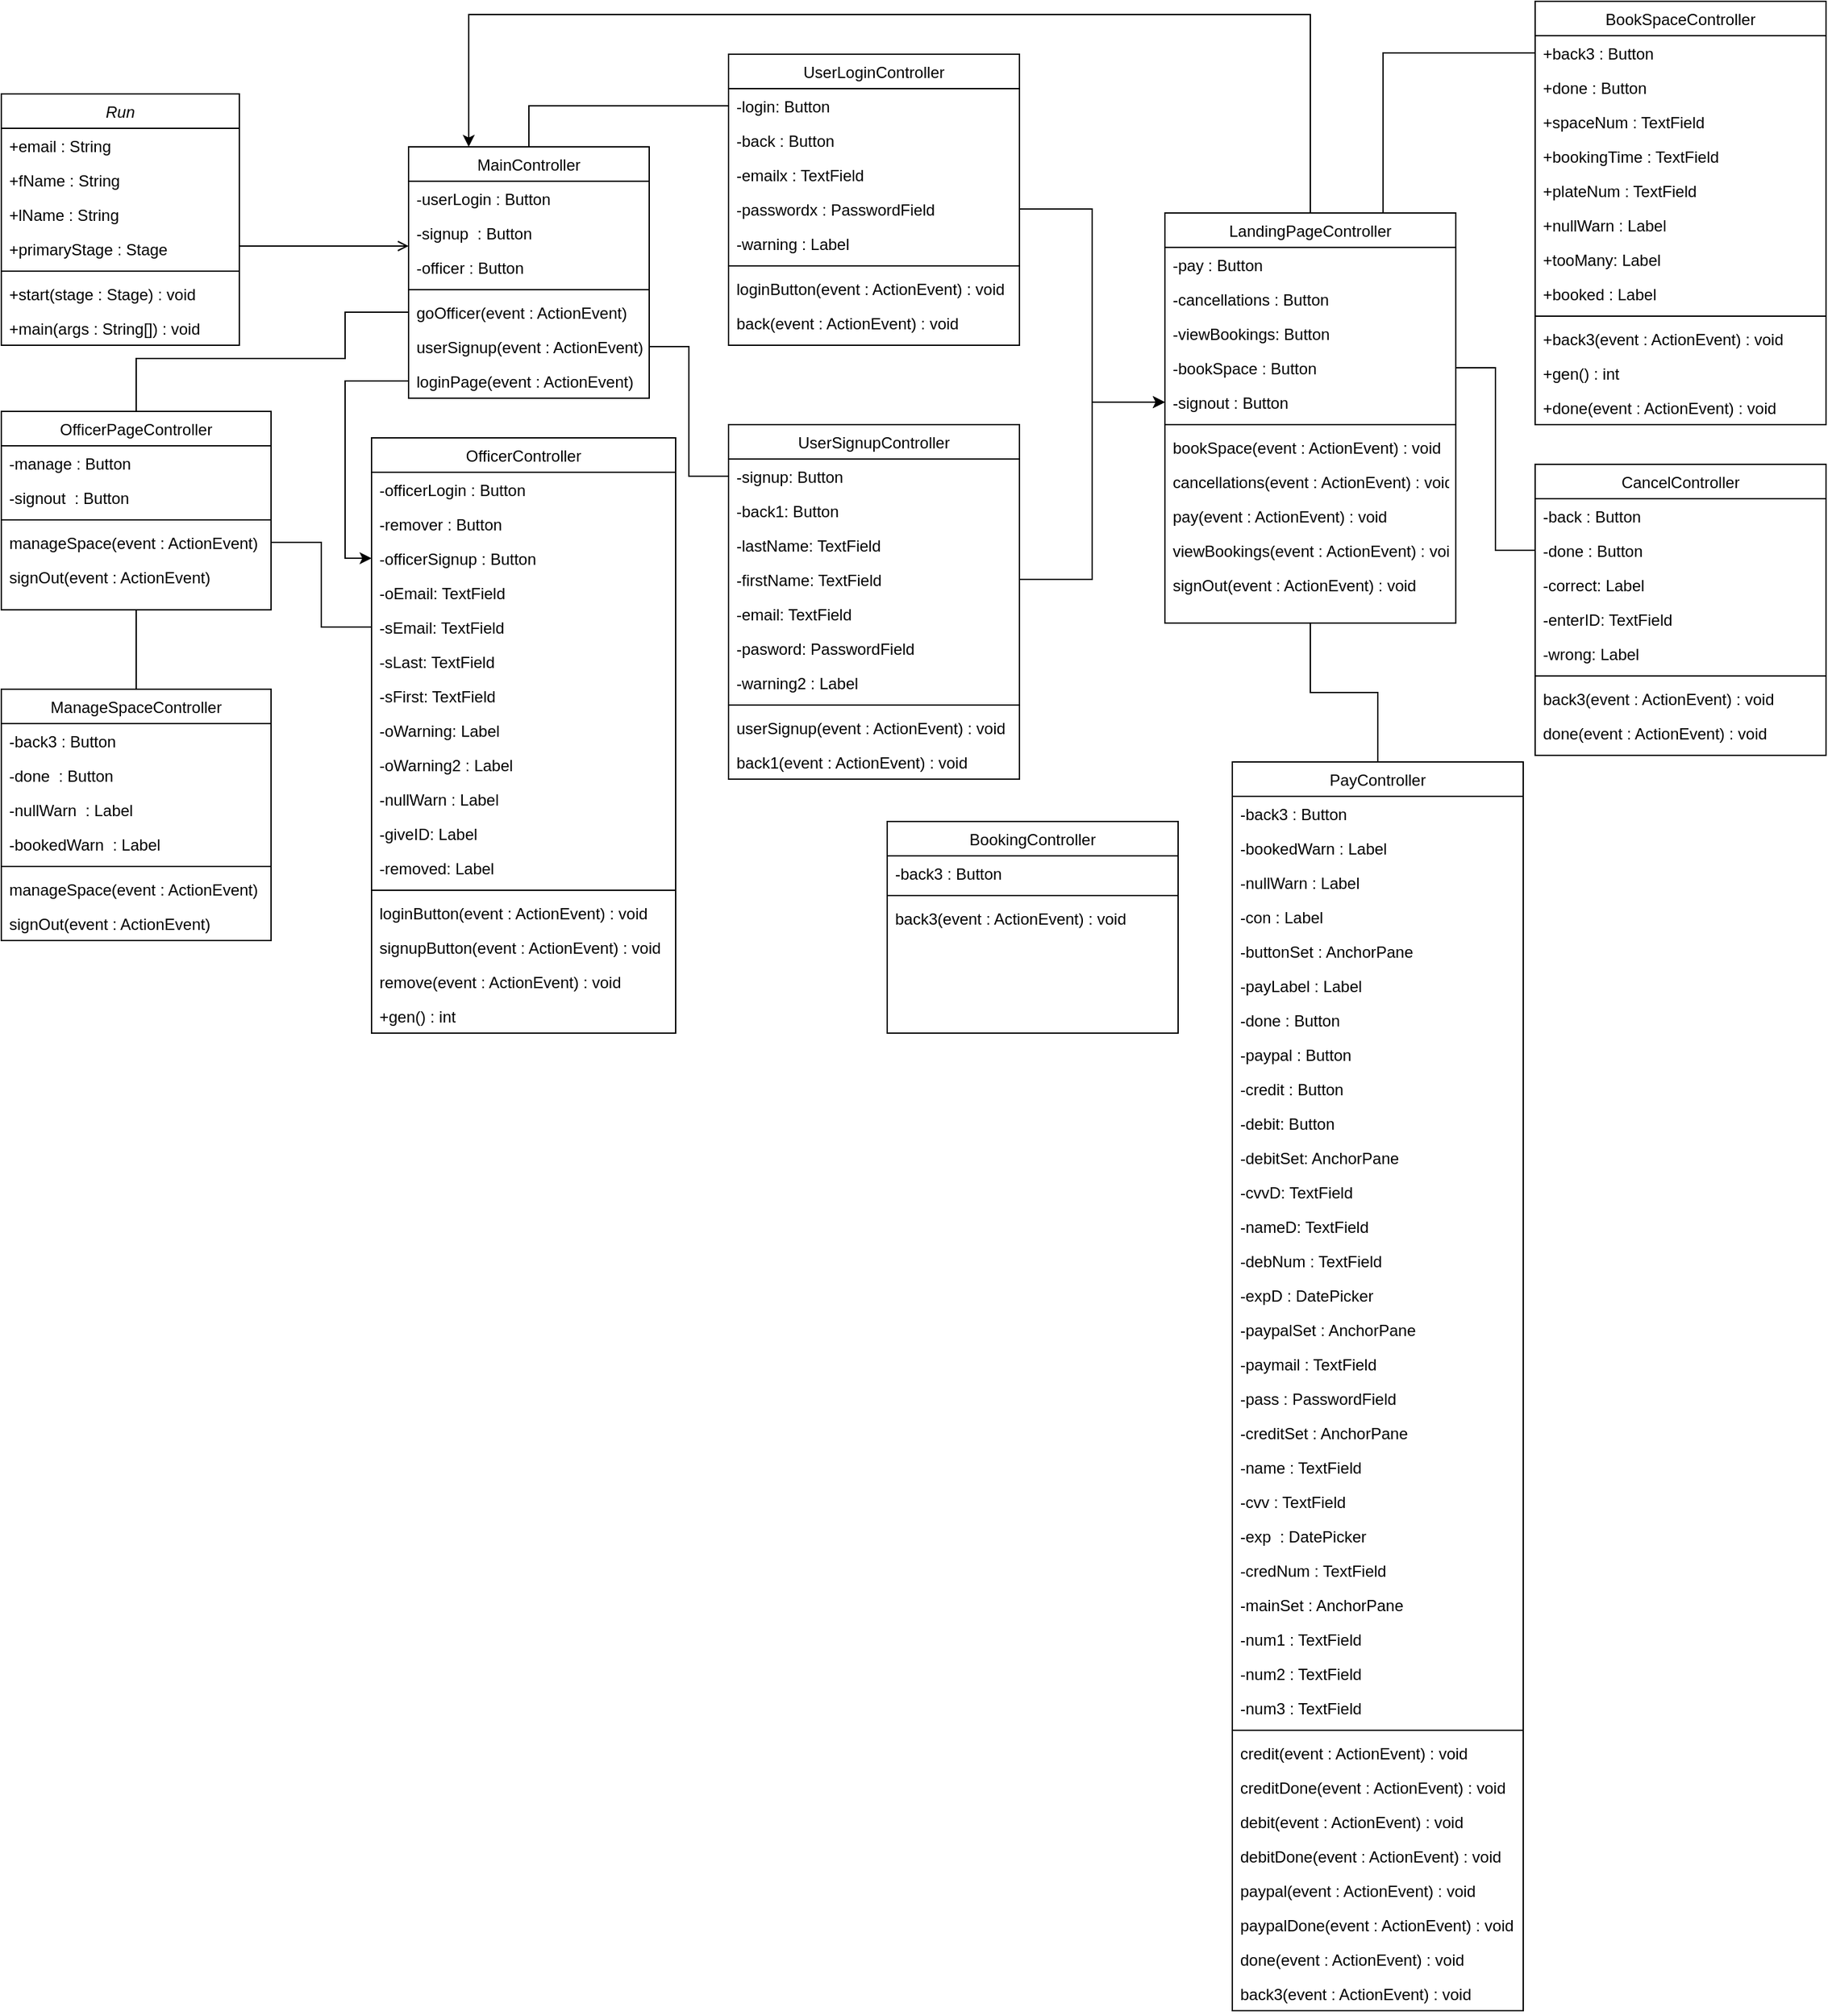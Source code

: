 <mxfile version="14.6.6" type="github">
  <diagram id="C5RBs43oDa-KdzZeNtuy" name="Page-1">
    <mxGraphModel dx="613" dy="668" grid="1" gridSize="10" guides="1" tooltips="1" connect="1" arrows="1" fold="1" page="1" pageScale="1" pageWidth="827" pageHeight="1169" math="0" shadow="0">
      <root>
        <mxCell id="WIyWlLk6GJQsqaUBKTNV-0" />
        <mxCell id="WIyWlLk6GJQsqaUBKTNV-1" parent="WIyWlLk6GJQsqaUBKTNV-0" />
        <mxCell id="zkfFHV4jXpPFQw0GAbJ--0" value="Run" style="swimlane;fontStyle=2;align=center;verticalAlign=top;childLayout=stackLayout;horizontal=1;startSize=26;horizontalStack=0;resizeParent=1;resizeLast=0;collapsible=1;marginBottom=0;rounded=0;shadow=0;strokeWidth=1;" parent="WIyWlLk6GJQsqaUBKTNV-1" vertex="1">
          <mxGeometry x="200" y="80" width="180" height="190" as="geometry">
            <mxRectangle x="230" y="140" width="160" height="26" as="alternateBounds" />
          </mxGeometry>
        </mxCell>
        <mxCell id="zkfFHV4jXpPFQw0GAbJ--1" value="+email : String" style="text;align=left;verticalAlign=top;spacingLeft=4;spacingRight=4;overflow=hidden;rotatable=0;points=[[0,0.5],[1,0.5]];portConstraint=eastwest;" parent="zkfFHV4jXpPFQw0GAbJ--0" vertex="1">
          <mxGeometry y="26" width="180" height="26" as="geometry" />
        </mxCell>
        <mxCell id="zkfFHV4jXpPFQw0GAbJ--2" value="+fName : String" style="text;align=left;verticalAlign=top;spacingLeft=4;spacingRight=4;overflow=hidden;rotatable=0;points=[[0,0.5],[1,0.5]];portConstraint=eastwest;rounded=0;shadow=0;html=0;" parent="zkfFHV4jXpPFQw0GAbJ--0" vertex="1">
          <mxGeometry y="52" width="180" height="26" as="geometry" />
        </mxCell>
        <mxCell id="zkfFHV4jXpPFQw0GAbJ--3" value="+lName : String" style="text;align=left;verticalAlign=top;spacingLeft=4;spacingRight=4;overflow=hidden;rotatable=0;points=[[0,0.5],[1,0.5]];portConstraint=eastwest;rounded=0;shadow=0;html=0;" parent="zkfFHV4jXpPFQw0GAbJ--0" vertex="1">
          <mxGeometry y="78" width="180" height="26" as="geometry" />
        </mxCell>
        <mxCell id="QMqZryy2VPvUSHQ2PEEw-0" value="+primaryStage : Stage" style="text;align=left;verticalAlign=top;spacingLeft=4;spacingRight=4;overflow=hidden;rotatable=0;points=[[0,0.5],[1,0.5]];portConstraint=eastwest;rounded=0;shadow=0;html=0;" parent="zkfFHV4jXpPFQw0GAbJ--0" vertex="1">
          <mxGeometry y="104" width="180" height="26" as="geometry" />
        </mxCell>
        <mxCell id="zkfFHV4jXpPFQw0GAbJ--4" value="" style="line;html=1;strokeWidth=1;align=left;verticalAlign=middle;spacingTop=-1;spacingLeft=3;spacingRight=3;rotatable=0;labelPosition=right;points=[];portConstraint=eastwest;" parent="zkfFHV4jXpPFQw0GAbJ--0" vertex="1">
          <mxGeometry y="130" width="180" height="8" as="geometry" />
        </mxCell>
        <mxCell id="zkfFHV4jXpPFQw0GAbJ--5" value="+start(stage : Stage) : void" style="text;align=left;verticalAlign=top;spacingLeft=4;spacingRight=4;overflow=hidden;rotatable=0;points=[[0,0.5],[1,0.5]];portConstraint=eastwest;" parent="zkfFHV4jXpPFQw0GAbJ--0" vertex="1">
          <mxGeometry y="138" width="180" height="26" as="geometry" />
        </mxCell>
        <mxCell id="QMqZryy2VPvUSHQ2PEEw-1" value="+main(args : String[]) : void" style="text;align=left;verticalAlign=top;spacingLeft=4;spacingRight=4;overflow=hidden;rotatable=0;points=[[0,0.5],[1,0.5]];portConstraint=eastwest;" parent="zkfFHV4jXpPFQw0GAbJ--0" vertex="1">
          <mxGeometry y="164" width="180" height="26" as="geometry" />
        </mxCell>
        <mxCell id="QMqZryy2VPvUSHQ2PEEw-46" style="edgeStyle=orthogonalEdgeStyle;rounded=0;orthogonalLoop=1;jettySize=auto;html=1;exitX=0.5;exitY=0;exitDx=0;exitDy=0;entryX=0;entryY=0.5;entryDx=0;entryDy=0;endArrow=none;endFill=0;" parent="WIyWlLk6GJQsqaUBKTNV-1" source="zkfFHV4jXpPFQw0GAbJ--17" target="QMqZryy2VPvUSHQ2PEEw-14" edge="1">
          <mxGeometry relative="1" as="geometry" />
        </mxCell>
        <mxCell id="zkfFHV4jXpPFQw0GAbJ--17" value="MainController" style="swimlane;fontStyle=0;align=center;verticalAlign=top;childLayout=stackLayout;horizontal=1;startSize=26;horizontalStack=0;resizeParent=1;resizeLast=0;collapsible=1;marginBottom=0;rounded=0;shadow=0;strokeWidth=1;" parent="WIyWlLk6GJQsqaUBKTNV-1" vertex="1">
          <mxGeometry x="508" y="120" width="182" height="190" as="geometry">
            <mxRectangle x="550" y="140" width="160" height="26" as="alternateBounds" />
          </mxGeometry>
        </mxCell>
        <mxCell id="zkfFHV4jXpPFQw0GAbJ--18" value="-userLogin : Button" style="text;align=left;verticalAlign=top;spacingLeft=4;spacingRight=4;overflow=hidden;rotatable=0;points=[[0,0.5],[1,0.5]];portConstraint=eastwest;" parent="zkfFHV4jXpPFQw0GAbJ--17" vertex="1">
          <mxGeometry y="26" width="182" height="26" as="geometry" />
        </mxCell>
        <mxCell id="zkfFHV4jXpPFQw0GAbJ--19" value="-signup  : Button" style="text;align=left;verticalAlign=top;spacingLeft=4;spacingRight=4;overflow=hidden;rotatable=0;points=[[0,0.5],[1,0.5]];portConstraint=eastwest;rounded=0;shadow=0;html=0;" parent="zkfFHV4jXpPFQw0GAbJ--17" vertex="1">
          <mxGeometry y="52" width="182" height="26" as="geometry" />
        </mxCell>
        <mxCell id="zkfFHV4jXpPFQw0GAbJ--20" value="-officer : Button" style="text;align=left;verticalAlign=top;spacingLeft=4;spacingRight=4;overflow=hidden;rotatable=0;points=[[0,0.5],[1,0.5]];portConstraint=eastwest;rounded=0;shadow=0;html=0;" parent="zkfFHV4jXpPFQw0GAbJ--17" vertex="1">
          <mxGeometry y="78" width="182" height="26" as="geometry" />
        </mxCell>
        <mxCell id="zkfFHV4jXpPFQw0GAbJ--23" value="" style="line;html=1;strokeWidth=1;align=left;verticalAlign=middle;spacingTop=-1;spacingLeft=3;spacingRight=3;rotatable=0;labelPosition=right;points=[];portConstraint=eastwest;" parent="zkfFHV4jXpPFQw0GAbJ--17" vertex="1">
          <mxGeometry y="104" width="182" height="8" as="geometry" />
        </mxCell>
        <mxCell id="zkfFHV4jXpPFQw0GAbJ--24" value="goOfficer(event : ActionEvent)" style="text;align=left;verticalAlign=top;spacingLeft=4;spacingRight=4;overflow=hidden;rotatable=0;points=[[0,0.5],[1,0.5]];portConstraint=eastwest;" parent="zkfFHV4jXpPFQw0GAbJ--17" vertex="1">
          <mxGeometry y="112" width="182" height="26" as="geometry" />
        </mxCell>
        <mxCell id="QMqZryy2VPvUSHQ2PEEw-4" value="userSignup(event : ActionEvent)" style="text;align=left;verticalAlign=top;spacingLeft=4;spacingRight=4;overflow=hidden;rotatable=0;points=[[0,0.5],[1,0.5]];portConstraint=eastwest;" parent="zkfFHV4jXpPFQw0GAbJ--17" vertex="1">
          <mxGeometry y="138" width="182" height="26" as="geometry" />
        </mxCell>
        <mxCell id="QMqZryy2VPvUSHQ2PEEw-3" value="loginPage(event : ActionEvent)" style="text;align=left;verticalAlign=top;spacingLeft=4;spacingRight=4;overflow=hidden;rotatable=0;points=[[0,0.5],[1,0.5]];portConstraint=eastwest;" parent="zkfFHV4jXpPFQw0GAbJ--17" vertex="1">
          <mxGeometry y="164" width="182" height="26" as="geometry" />
        </mxCell>
        <mxCell id="zkfFHV4jXpPFQw0GAbJ--26" value="" style="endArrow=open;shadow=0;strokeWidth=1;rounded=0;endFill=1;edgeStyle=elbowEdgeStyle;elbow=vertical;" parent="WIyWlLk6GJQsqaUBKTNV-1" source="zkfFHV4jXpPFQw0GAbJ--0" target="zkfFHV4jXpPFQw0GAbJ--17" edge="1">
          <mxGeometry x="0.5" y="41" relative="1" as="geometry">
            <mxPoint x="380" y="192" as="sourcePoint" />
            <mxPoint x="540" y="192" as="targetPoint" />
            <mxPoint x="-40" y="32" as="offset" />
          </mxGeometry>
        </mxCell>
        <mxCell id="QMqZryy2VPvUSHQ2PEEw-5" value="OfficerController" style="swimlane;fontStyle=0;align=center;verticalAlign=top;childLayout=stackLayout;horizontal=1;startSize=26;horizontalStack=0;resizeParent=1;resizeLast=0;collapsible=1;marginBottom=0;rounded=0;shadow=0;strokeWidth=1;" parent="WIyWlLk6GJQsqaUBKTNV-1" vertex="1">
          <mxGeometry x="480" y="340" width="230" height="450" as="geometry">
            <mxRectangle x="550" y="140" width="160" height="26" as="alternateBounds" />
          </mxGeometry>
        </mxCell>
        <mxCell id="QMqZryy2VPvUSHQ2PEEw-6" value="-officerLogin : Button" style="text;align=left;verticalAlign=top;spacingLeft=4;spacingRight=4;overflow=hidden;rotatable=0;points=[[0,0.5],[1,0.5]];portConstraint=eastwest;" parent="QMqZryy2VPvUSHQ2PEEw-5" vertex="1">
          <mxGeometry y="26" width="230" height="26" as="geometry" />
        </mxCell>
        <mxCell id="QMqZryy2VPvUSHQ2PEEw-7" value="-remover : Button" style="text;align=left;verticalAlign=top;spacingLeft=4;spacingRight=4;overflow=hidden;rotatable=0;points=[[0,0.5],[1,0.5]];portConstraint=eastwest;rounded=0;shadow=0;html=0;" parent="QMqZryy2VPvUSHQ2PEEw-5" vertex="1">
          <mxGeometry y="52" width="230" height="26" as="geometry" />
        </mxCell>
        <mxCell id="QMqZryy2VPvUSHQ2PEEw-8" value="-officerSignup : Button" style="text;align=left;verticalAlign=top;spacingLeft=4;spacingRight=4;overflow=hidden;rotatable=0;points=[[0,0.5],[1,0.5]];portConstraint=eastwest;rounded=0;shadow=0;html=0;" parent="QMqZryy2VPvUSHQ2PEEw-5" vertex="1">
          <mxGeometry y="78" width="230" height="26" as="geometry" />
        </mxCell>
        <mxCell id="QMqZryy2VPvUSHQ2PEEw-32" value="-oEmail: TextField" style="text;align=left;verticalAlign=top;spacingLeft=4;spacingRight=4;overflow=hidden;rotatable=0;points=[[0,0.5],[1,0.5]];portConstraint=eastwest;rounded=0;shadow=0;html=0;" parent="QMqZryy2VPvUSHQ2PEEw-5" vertex="1">
          <mxGeometry y="104" width="230" height="26" as="geometry" />
        </mxCell>
        <mxCell id="QMqZryy2VPvUSHQ2PEEw-33" value="-sEmail: TextField" style="text;align=left;verticalAlign=top;spacingLeft=4;spacingRight=4;overflow=hidden;rotatable=0;points=[[0,0.5],[1,0.5]];portConstraint=eastwest;rounded=0;shadow=0;html=0;" parent="QMqZryy2VPvUSHQ2PEEw-5" vertex="1">
          <mxGeometry y="130" width="230" height="26" as="geometry" />
        </mxCell>
        <mxCell id="QMqZryy2VPvUSHQ2PEEw-34" value="-sLast: TextField" style="text;align=left;verticalAlign=top;spacingLeft=4;spacingRight=4;overflow=hidden;rotatable=0;points=[[0,0.5],[1,0.5]];portConstraint=eastwest;rounded=0;shadow=0;html=0;" parent="QMqZryy2VPvUSHQ2PEEw-5" vertex="1">
          <mxGeometry y="156" width="230" height="26" as="geometry" />
        </mxCell>
        <mxCell id="QMqZryy2VPvUSHQ2PEEw-35" value="-sFirst: TextField" style="text;align=left;verticalAlign=top;spacingLeft=4;spacingRight=4;overflow=hidden;rotatable=0;points=[[0,0.5],[1,0.5]];portConstraint=eastwest;rounded=0;shadow=0;html=0;" parent="QMqZryy2VPvUSHQ2PEEw-5" vertex="1">
          <mxGeometry y="182" width="230" height="26" as="geometry" />
        </mxCell>
        <mxCell id="QMqZryy2VPvUSHQ2PEEw-36" value="-oWarning: Label" style="text;align=left;verticalAlign=top;spacingLeft=4;spacingRight=4;overflow=hidden;rotatable=0;points=[[0,0.5],[1,0.5]];portConstraint=eastwest;rounded=0;shadow=0;html=0;" parent="QMqZryy2VPvUSHQ2PEEw-5" vertex="1">
          <mxGeometry y="208" width="230" height="26" as="geometry" />
        </mxCell>
        <mxCell id="QMqZryy2VPvUSHQ2PEEw-37" value="-oWarning2 : Label" style="text;align=left;verticalAlign=top;spacingLeft=4;spacingRight=4;overflow=hidden;rotatable=0;points=[[0,0.5],[1,0.5]];portConstraint=eastwest;rounded=0;shadow=0;html=0;" parent="QMqZryy2VPvUSHQ2PEEw-5" vertex="1">
          <mxGeometry y="234" width="230" height="26" as="geometry" />
        </mxCell>
        <mxCell id="QMqZryy2VPvUSHQ2PEEw-38" value="-nullWarn : Label" style="text;align=left;verticalAlign=top;spacingLeft=4;spacingRight=4;overflow=hidden;rotatable=0;points=[[0,0.5],[1,0.5]];portConstraint=eastwest;rounded=0;shadow=0;html=0;" parent="QMqZryy2VPvUSHQ2PEEw-5" vertex="1">
          <mxGeometry y="260" width="230" height="26" as="geometry" />
        </mxCell>
        <mxCell id="QMqZryy2VPvUSHQ2PEEw-39" value="-giveID: Label" style="text;align=left;verticalAlign=top;spacingLeft=4;spacingRight=4;overflow=hidden;rotatable=0;points=[[0,0.5],[1,0.5]];portConstraint=eastwest;rounded=0;shadow=0;html=0;" parent="QMqZryy2VPvUSHQ2PEEw-5" vertex="1">
          <mxGeometry y="286" width="230" height="26" as="geometry" />
        </mxCell>
        <mxCell id="QMqZryy2VPvUSHQ2PEEw-40" value="-removed: Label" style="text;align=left;verticalAlign=top;spacingLeft=4;spacingRight=4;overflow=hidden;rotatable=0;points=[[0,0.5],[1,0.5]];portConstraint=eastwest;rounded=0;shadow=0;html=0;" parent="QMqZryy2VPvUSHQ2PEEw-5" vertex="1">
          <mxGeometry y="312" width="230" height="26" as="geometry" />
        </mxCell>
        <mxCell id="QMqZryy2VPvUSHQ2PEEw-9" value="" style="line;html=1;strokeWidth=1;align=left;verticalAlign=middle;spacingTop=-1;spacingLeft=3;spacingRight=3;rotatable=0;labelPosition=right;points=[];portConstraint=eastwest;" parent="QMqZryy2VPvUSHQ2PEEw-5" vertex="1">
          <mxGeometry y="338" width="230" height="8" as="geometry" />
        </mxCell>
        <mxCell id="QMqZryy2VPvUSHQ2PEEw-10" value="loginButton(event : ActionEvent) : void" style="text;align=left;verticalAlign=top;spacingLeft=4;spacingRight=4;overflow=hidden;rotatable=0;points=[[0,0.5],[1,0.5]];portConstraint=eastwest;" parent="QMqZryy2VPvUSHQ2PEEw-5" vertex="1">
          <mxGeometry y="346" width="230" height="26" as="geometry" />
        </mxCell>
        <mxCell id="QMqZryy2VPvUSHQ2PEEw-11" value="signupButton(event : ActionEvent) : void" style="text;align=left;verticalAlign=top;spacingLeft=4;spacingRight=4;overflow=hidden;rotatable=0;points=[[0,0.5],[1,0.5]];portConstraint=eastwest;" parent="QMqZryy2VPvUSHQ2PEEw-5" vertex="1">
          <mxGeometry y="372" width="230" height="26" as="geometry" />
        </mxCell>
        <mxCell id="QMqZryy2VPvUSHQ2PEEw-12" value="remove(event : ActionEvent) : void" style="text;align=left;verticalAlign=top;spacingLeft=4;spacingRight=4;overflow=hidden;rotatable=0;points=[[0,0.5],[1,0.5]];portConstraint=eastwest;" parent="QMqZryy2VPvUSHQ2PEEw-5" vertex="1">
          <mxGeometry y="398" width="230" height="26" as="geometry" />
        </mxCell>
        <mxCell id="QMqZryy2VPvUSHQ2PEEw-42" value="+gen() : int" style="text;align=left;verticalAlign=top;spacingLeft=4;spacingRight=4;overflow=hidden;rotatable=0;points=[[0,0.5],[1,0.5]];portConstraint=eastwest;" parent="QMqZryy2VPvUSHQ2PEEw-5" vertex="1">
          <mxGeometry y="424" width="230" height="26" as="geometry" />
        </mxCell>
        <mxCell id="QMqZryy2VPvUSHQ2PEEw-13" value="UserLoginController" style="swimlane;fontStyle=0;align=center;verticalAlign=top;childLayout=stackLayout;horizontal=1;startSize=26;horizontalStack=0;resizeParent=1;resizeLast=0;collapsible=1;marginBottom=0;rounded=0;shadow=0;strokeWidth=1;" parent="WIyWlLk6GJQsqaUBKTNV-1" vertex="1">
          <mxGeometry x="750" y="50" width="220" height="220" as="geometry">
            <mxRectangle x="550" y="140" width="160" height="26" as="alternateBounds" />
          </mxGeometry>
        </mxCell>
        <mxCell id="QMqZryy2VPvUSHQ2PEEw-14" value="-login: Button" style="text;align=left;verticalAlign=top;spacingLeft=4;spacingRight=4;overflow=hidden;rotatable=0;points=[[0,0.5],[1,0.5]];portConstraint=eastwest;" parent="QMqZryy2VPvUSHQ2PEEw-13" vertex="1">
          <mxGeometry y="26" width="220" height="26" as="geometry" />
        </mxCell>
        <mxCell id="QMqZryy2VPvUSHQ2PEEw-15" value="-back : Button" style="text;align=left;verticalAlign=top;spacingLeft=4;spacingRight=4;overflow=hidden;rotatable=0;points=[[0,0.5],[1,0.5]];portConstraint=eastwest;rounded=0;shadow=0;html=0;" parent="QMqZryy2VPvUSHQ2PEEw-13" vertex="1">
          <mxGeometry y="52" width="220" height="26" as="geometry" />
        </mxCell>
        <mxCell id="QMqZryy2VPvUSHQ2PEEw-16" value="-emailx : TextField " style="text;align=left;verticalAlign=top;spacingLeft=4;spacingRight=4;overflow=hidden;rotatable=0;points=[[0,0.5],[1,0.5]];portConstraint=eastwest;rounded=0;shadow=0;html=0;" parent="QMqZryy2VPvUSHQ2PEEw-13" vertex="1">
          <mxGeometry y="78" width="220" height="26" as="geometry" />
        </mxCell>
        <mxCell id="QMqZryy2VPvUSHQ2PEEw-43" value="-passwordx : PasswordField " style="text;align=left;verticalAlign=top;spacingLeft=4;spacingRight=4;overflow=hidden;rotatable=0;points=[[0,0.5],[1,0.5]];portConstraint=eastwest;rounded=0;shadow=0;html=0;" parent="QMqZryy2VPvUSHQ2PEEw-13" vertex="1">
          <mxGeometry y="104" width="220" height="26" as="geometry" />
        </mxCell>
        <mxCell id="QMqZryy2VPvUSHQ2PEEw-44" value="-warning : Label " style="text;align=left;verticalAlign=top;spacingLeft=4;spacingRight=4;overflow=hidden;rotatable=0;points=[[0,0.5],[1,0.5]];portConstraint=eastwest;rounded=0;shadow=0;html=0;" parent="QMqZryy2VPvUSHQ2PEEw-13" vertex="1">
          <mxGeometry y="130" width="220" height="26" as="geometry" />
        </mxCell>
        <mxCell id="QMqZryy2VPvUSHQ2PEEw-17" value="" style="line;html=1;strokeWidth=1;align=left;verticalAlign=middle;spacingTop=-1;spacingLeft=3;spacingRight=3;rotatable=0;labelPosition=right;points=[];portConstraint=eastwest;" parent="QMqZryy2VPvUSHQ2PEEw-13" vertex="1">
          <mxGeometry y="156" width="220" height="8" as="geometry" />
        </mxCell>
        <mxCell id="QMqZryy2VPvUSHQ2PEEw-18" value="loginButton(event : ActionEvent) : void" style="text;align=left;verticalAlign=top;spacingLeft=4;spacingRight=4;overflow=hidden;rotatable=0;points=[[0,0.5],[1,0.5]];portConstraint=eastwest;" parent="QMqZryy2VPvUSHQ2PEEw-13" vertex="1">
          <mxGeometry y="164" width="220" height="26" as="geometry" />
        </mxCell>
        <mxCell id="QMqZryy2VPvUSHQ2PEEw-19" value="back(event : ActionEvent) : void" style="text;align=left;verticalAlign=top;spacingLeft=4;spacingRight=4;overflow=hidden;rotatable=0;points=[[0,0.5],[1,0.5]];portConstraint=eastwest;" parent="QMqZryy2VPvUSHQ2PEEw-13" vertex="1">
          <mxGeometry y="190" width="220" height="26" as="geometry" />
        </mxCell>
        <mxCell id="QMqZryy2VPvUSHQ2PEEw-21" value="UserSignupController" style="swimlane;fontStyle=0;align=center;verticalAlign=top;childLayout=stackLayout;horizontal=1;startSize=26;horizontalStack=0;resizeParent=1;resizeLast=0;collapsible=1;marginBottom=0;rounded=0;shadow=0;strokeWidth=1;" parent="WIyWlLk6GJQsqaUBKTNV-1" vertex="1">
          <mxGeometry x="750" y="330" width="220" height="268" as="geometry">
            <mxRectangle x="550" y="140" width="160" height="26" as="alternateBounds" />
          </mxGeometry>
        </mxCell>
        <mxCell id="QMqZryy2VPvUSHQ2PEEw-22" value="-signup: Button" style="text;align=left;verticalAlign=top;spacingLeft=4;spacingRight=4;overflow=hidden;rotatable=0;points=[[0,0.5],[1,0.5]];portConstraint=eastwest;" parent="QMqZryy2VPvUSHQ2PEEw-21" vertex="1">
          <mxGeometry y="26" width="220" height="26" as="geometry" />
        </mxCell>
        <mxCell id="QMqZryy2VPvUSHQ2PEEw-23" value="-back1: Button" style="text;align=left;verticalAlign=top;spacingLeft=4;spacingRight=4;overflow=hidden;rotatable=0;points=[[0,0.5],[1,0.5]];portConstraint=eastwest;rounded=0;shadow=0;html=0;" parent="QMqZryy2VPvUSHQ2PEEw-21" vertex="1">
          <mxGeometry y="52" width="220" height="26" as="geometry" />
        </mxCell>
        <mxCell id="QMqZryy2VPvUSHQ2PEEw-50" value="-lastName: TextField " style="text;align=left;verticalAlign=top;spacingLeft=4;spacingRight=4;overflow=hidden;rotatable=0;points=[[0,0.5],[1,0.5]];portConstraint=eastwest;rounded=0;shadow=0;html=0;" parent="QMqZryy2VPvUSHQ2PEEw-21" vertex="1">
          <mxGeometry y="78" width="220" height="26" as="geometry" />
        </mxCell>
        <mxCell id="QMqZryy2VPvUSHQ2PEEw-53" value="-firstName: TextField " style="text;align=left;verticalAlign=top;spacingLeft=4;spacingRight=4;overflow=hidden;rotatable=0;points=[[0,0.5],[1,0.5]];portConstraint=eastwest;rounded=0;shadow=0;html=0;" parent="QMqZryy2VPvUSHQ2PEEw-21" vertex="1">
          <mxGeometry y="104" width="220" height="26" as="geometry" />
        </mxCell>
        <mxCell id="QMqZryy2VPvUSHQ2PEEw-54" value="-email: TextField " style="text;align=left;verticalAlign=top;spacingLeft=4;spacingRight=4;overflow=hidden;rotatable=0;points=[[0,0.5],[1,0.5]];portConstraint=eastwest;rounded=0;shadow=0;html=0;" parent="QMqZryy2VPvUSHQ2PEEw-21" vertex="1">
          <mxGeometry y="130" width="220" height="26" as="geometry" />
        </mxCell>
        <mxCell id="QMqZryy2VPvUSHQ2PEEw-51" value="-pasword: PasswordField " style="text;align=left;verticalAlign=top;spacingLeft=4;spacingRight=4;overflow=hidden;rotatable=0;points=[[0,0.5],[1,0.5]];portConstraint=eastwest;rounded=0;shadow=0;html=0;" parent="QMqZryy2VPvUSHQ2PEEw-21" vertex="1">
          <mxGeometry y="156" width="220" height="26" as="geometry" />
        </mxCell>
        <mxCell id="QMqZryy2VPvUSHQ2PEEw-52" value="-warning2 : Label " style="text;align=left;verticalAlign=top;spacingLeft=4;spacingRight=4;overflow=hidden;rotatable=0;points=[[0,0.5],[1,0.5]];portConstraint=eastwest;rounded=0;shadow=0;html=0;" parent="QMqZryy2VPvUSHQ2PEEw-21" vertex="1">
          <mxGeometry y="182" width="220" height="26" as="geometry" />
        </mxCell>
        <mxCell id="QMqZryy2VPvUSHQ2PEEw-25" value="" style="line;html=1;strokeWidth=1;align=left;verticalAlign=middle;spacingTop=-1;spacingLeft=3;spacingRight=3;rotatable=0;labelPosition=right;points=[];portConstraint=eastwest;" parent="QMqZryy2VPvUSHQ2PEEw-21" vertex="1">
          <mxGeometry y="208" width="220" height="8" as="geometry" />
        </mxCell>
        <mxCell id="QMqZryy2VPvUSHQ2PEEw-47" value="userSignup(event : ActionEvent) : void" style="text;align=left;verticalAlign=top;spacingLeft=4;spacingRight=4;overflow=hidden;rotatable=0;points=[[0,0.5],[1,0.5]];portConstraint=eastwest;" parent="QMqZryy2VPvUSHQ2PEEw-21" vertex="1">
          <mxGeometry y="216" width="220" height="26" as="geometry" />
        </mxCell>
        <mxCell id="QMqZryy2VPvUSHQ2PEEw-48" value="back1(event : ActionEvent) : void" style="text;align=left;verticalAlign=top;spacingLeft=4;spacingRight=4;overflow=hidden;rotatable=0;points=[[0,0.5],[1,0.5]];portConstraint=eastwest;" parent="QMqZryy2VPvUSHQ2PEEw-21" vertex="1">
          <mxGeometry y="242" width="220" height="26" as="geometry" />
        </mxCell>
        <mxCell id="QMqZryy2VPvUSHQ2PEEw-55" style="edgeStyle=orthogonalEdgeStyle;rounded=0;orthogonalLoop=1;jettySize=auto;html=1;exitX=1;exitY=0.5;exitDx=0;exitDy=0;entryX=0;entryY=0.5;entryDx=0;entryDy=0;endArrow=none;endFill=0;" parent="WIyWlLk6GJQsqaUBKTNV-1" source="QMqZryy2VPvUSHQ2PEEw-4" target="QMqZryy2VPvUSHQ2PEEw-22" edge="1">
          <mxGeometry relative="1" as="geometry" />
        </mxCell>
        <mxCell id="QMqZryy2VPvUSHQ2PEEw-57" style="edgeStyle=orthogonalEdgeStyle;rounded=0;orthogonalLoop=1;jettySize=auto;html=1;exitX=0;exitY=0.5;exitDx=0;exitDy=0;entryX=0;entryY=0.5;entryDx=0;entryDy=0;" parent="WIyWlLk6GJQsqaUBKTNV-1" source="QMqZryy2VPvUSHQ2PEEw-3" target="QMqZryy2VPvUSHQ2PEEw-8" edge="1">
          <mxGeometry relative="1" as="geometry" />
        </mxCell>
        <mxCell id="QMqZryy2VPvUSHQ2PEEw-76" style="edgeStyle=orthogonalEdgeStyle;rounded=0;orthogonalLoop=1;jettySize=auto;html=1;entryX=0.25;entryY=0;entryDx=0;entryDy=0;" parent="WIyWlLk6GJQsqaUBKTNV-1" source="QMqZryy2VPvUSHQ2PEEw-58" target="zkfFHV4jXpPFQw0GAbJ--17" edge="1">
          <mxGeometry relative="1" as="geometry">
            <Array as="points">
              <mxPoint x="1190" y="20" />
              <mxPoint x="554" y="20" />
            </Array>
          </mxGeometry>
        </mxCell>
        <mxCell id="QMqZryy2VPvUSHQ2PEEw-99" style="edgeStyle=orthogonalEdgeStyle;rounded=0;orthogonalLoop=1;jettySize=auto;html=1;exitX=0.75;exitY=0;exitDx=0;exitDy=0;entryX=0;entryY=0.5;entryDx=0;entryDy=0;endArrow=none;endFill=0;" parent="WIyWlLk6GJQsqaUBKTNV-1" source="QMqZryy2VPvUSHQ2PEEw-58" target="QMqZryy2VPvUSHQ2PEEw-78" edge="1">
          <mxGeometry relative="1" as="geometry" />
        </mxCell>
        <mxCell id="QMqZryy2VPvUSHQ2PEEw-58" value="LandingPageController" style="swimlane;fontStyle=0;align=center;verticalAlign=top;childLayout=stackLayout;horizontal=1;startSize=26;horizontalStack=0;resizeParent=1;resizeLast=0;collapsible=1;marginBottom=0;rounded=0;shadow=0;strokeWidth=1;" parent="WIyWlLk6GJQsqaUBKTNV-1" vertex="1">
          <mxGeometry x="1080" y="170" width="220" height="310" as="geometry">
            <mxRectangle x="550" y="140" width="160" height="26" as="alternateBounds" />
          </mxGeometry>
        </mxCell>
        <mxCell id="QMqZryy2VPvUSHQ2PEEw-59" value="-pay : Button" style="text;align=left;verticalAlign=top;spacingLeft=4;spacingRight=4;overflow=hidden;rotatable=0;points=[[0,0.5],[1,0.5]];portConstraint=eastwest;" parent="QMqZryy2VPvUSHQ2PEEw-58" vertex="1">
          <mxGeometry y="26" width="220" height="26" as="geometry" />
        </mxCell>
        <mxCell id="QMqZryy2VPvUSHQ2PEEw-60" value="-cancellations : Button" style="text;align=left;verticalAlign=top;spacingLeft=4;spacingRight=4;overflow=hidden;rotatable=0;points=[[0,0.5],[1,0.5]];portConstraint=eastwest;rounded=0;shadow=0;html=0;" parent="QMqZryy2VPvUSHQ2PEEw-58" vertex="1">
          <mxGeometry y="52" width="220" height="26" as="geometry" />
        </mxCell>
        <mxCell id="QMqZryy2VPvUSHQ2PEEw-67" value="-viewBookings: Button" style="text;align=left;verticalAlign=top;spacingLeft=4;spacingRight=4;overflow=hidden;rotatable=0;points=[[0,0.5],[1,0.5]];portConstraint=eastwest;rounded=0;shadow=0;html=0;" parent="QMqZryy2VPvUSHQ2PEEw-58" vertex="1">
          <mxGeometry y="78" width="220" height="26" as="geometry" />
        </mxCell>
        <mxCell id="QMqZryy2VPvUSHQ2PEEw-68" value="-bookSpace : Button" style="text;align=left;verticalAlign=top;spacingLeft=4;spacingRight=4;overflow=hidden;rotatable=0;points=[[0,0.5],[1,0.5]];portConstraint=eastwest;rounded=0;shadow=0;html=0;" parent="QMqZryy2VPvUSHQ2PEEw-58" vertex="1">
          <mxGeometry y="104" width="220" height="26" as="geometry" />
        </mxCell>
        <mxCell id="QMqZryy2VPvUSHQ2PEEw-69" value="-signout : Button" style="text;align=left;verticalAlign=top;spacingLeft=4;spacingRight=4;overflow=hidden;rotatable=0;points=[[0,0.5],[1,0.5]];portConstraint=eastwest;rounded=0;shadow=0;html=0;" parent="QMqZryy2VPvUSHQ2PEEw-58" vertex="1">
          <mxGeometry y="130" width="220" height="26" as="geometry" />
        </mxCell>
        <mxCell id="QMqZryy2VPvUSHQ2PEEw-64" value="" style="line;html=1;strokeWidth=1;align=left;verticalAlign=middle;spacingTop=-1;spacingLeft=3;spacingRight=3;rotatable=0;labelPosition=right;points=[];portConstraint=eastwest;" parent="QMqZryy2VPvUSHQ2PEEw-58" vertex="1">
          <mxGeometry y="156" width="220" height="8" as="geometry" />
        </mxCell>
        <mxCell id="QMqZryy2VPvUSHQ2PEEw-65" value="bookSpace(event : ActionEvent) : void" style="text;align=left;verticalAlign=top;spacingLeft=4;spacingRight=4;overflow=hidden;rotatable=0;points=[[0,0.5],[1,0.5]];portConstraint=eastwest;" parent="QMqZryy2VPvUSHQ2PEEw-58" vertex="1">
          <mxGeometry y="164" width="220" height="26" as="geometry" />
        </mxCell>
        <mxCell id="QMqZryy2VPvUSHQ2PEEw-66" value="cancellations(event : ActionEvent) : void" style="text;align=left;verticalAlign=top;spacingLeft=4;spacingRight=4;overflow=hidden;rotatable=0;points=[[0,0.5],[1,0.5]];portConstraint=eastwest;" parent="QMqZryy2VPvUSHQ2PEEw-58" vertex="1">
          <mxGeometry y="190" width="220" height="26" as="geometry" />
        </mxCell>
        <mxCell id="QMqZryy2VPvUSHQ2PEEw-70" value="pay(event : ActionEvent) : void" style="text;align=left;verticalAlign=top;spacingLeft=4;spacingRight=4;overflow=hidden;rotatable=0;points=[[0,0.5],[1,0.5]];portConstraint=eastwest;" parent="QMqZryy2VPvUSHQ2PEEw-58" vertex="1">
          <mxGeometry y="216" width="220" height="26" as="geometry" />
        </mxCell>
        <mxCell id="QMqZryy2VPvUSHQ2PEEw-71" value="viewBookings(event : ActionEvent) : void" style="text;align=left;verticalAlign=top;spacingLeft=4;spacingRight=4;overflow=hidden;rotatable=0;points=[[0,0.5],[1,0.5]];portConstraint=eastwest;" parent="QMqZryy2VPvUSHQ2PEEw-58" vertex="1">
          <mxGeometry y="242" width="220" height="26" as="geometry" />
        </mxCell>
        <mxCell id="QMqZryy2VPvUSHQ2PEEw-72" value="signOut(event : ActionEvent) : void" style="text;align=left;verticalAlign=top;spacingLeft=4;spacingRight=4;overflow=hidden;rotatable=0;points=[[0,0.5],[1,0.5]];portConstraint=eastwest;" parent="QMqZryy2VPvUSHQ2PEEw-58" vertex="1">
          <mxGeometry y="268" width="220" height="26" as="geometry" />
        </mxCell>
        <mxCell id="QMqZryy2VPvUSHQ2PEEw-73" style="edgeStyle=orthogonalEdgeStyle;rounded=0;orthogonalLoop=1;jettySize=auto;html=1;exitX=1;exitY=0.5;exitDx=0;exitDy=0;entryX=0;entryY=0.5;entryDx=0;entryDy=0;" parent="WIyWlLk6GJQsqaUBKTNV-1" source="QMqZryy2VPvUSHQ2PEEw-43" target="QMqZryy2VPvUSHQ2PEEw-69" edge="1">
          <mxGeometry relative="1" as="geometry" />
        </mxCell>
        <mxCell id="QMqZryy2VPvUSHQ2PEEw-75" style="edgeStyle=orthogonalEdgeStyle;rounded=0;orthogonalLoop=1;jettySize=auto;html=1;exitX=1;exitY=0.5;exitDx=0;exitDy=0;entryX=0;entryY=0.5;entryDx=0;entryDy=0;" parent="WIyWlLk6GJQsqaUBKTNV-1" source="QMqZryy2VPvUSHQ2PEEw-53" target="QMqZryy2VPvUSHQ2PEEw-69" edge="1">
          <mxGeometry relative="1" as="geometry" />
        </mxCell>
        <mxCell id="QMqZryy2VPvUSHQ2PEEw-77" value="BookSpaceController" style="swimlane;fontStyle=0;align=center;verticalAlign=top;childLayout=stackLayout;horizontal=1;startSize=26;horizontalStack=0;resizeParent=1;resizeLast=0;collapsible=1;marginBottom=0;rounded=0;shadow=0;strokeWidth=1;" parent="WIyWlLk6GJQsqaUBKTNV-1" vertex="1">
          <mxGeometry x="1360" y="10" width="220" height="320" as="geometry">
            <mxRectangle x="550" y="140" width="160" height="26" as="alternateBounds" />
          </mxGeometry>
        </mxCell>
        <mxCell id="QMqZryy2VPvUSHQ2PEEw-78" value="+back3 : Button" style="text;align=left;verticalAlign=top;spacingLeft=4;spacingRight=4;overflow=hidden;rotatable=0;points=[[0,0.5],[1,0.5]];portConstraint=eastwest;" parent="QMqZryy2VPvUSHQ2PEEw-77" vertex="1">
          <mxGeometry y="26" width="220" height="26" as="geometry" />
        </mxCell>
        <mxCell id="QMqZryy2VPvUSHQ2PEEw-79" value="+done : Button" style="text;align=left;verticalAlign=top;spacingLeft=4;spacingRight=4;overflow=hidden;rotatable=0;points=[[0,0.5],[1,0.5]];portConstraint=eastwest;rounded=0;shadow=0;html=0;" parent="QMqZryy2VPvUSHQ2PEEw-77" vertex="1">
          <mxGeometry y="52" width="220" height="26" as="geometry" />
        </mxCell>
        <mxCell id="QMqZryy2VPvUSHQ2PEEw-89" value="+spaceNum : TextField " style="text;align=left;verticalAlign=top;spacingLeft=4;spacingRight=4;overflow=hidden;rotatable=0;points=[[0,0.5],[1,0.5]];portConstraint=eastwest;rounded=0;shadow=0;html=0;" parent="QMqZryy2VPvUSHQ2PEEw-77" vertex="1">
          <mxGeometry y="78" width="220" height="26" as="geometry" />
        </mxCell>
        <mxCell id="QMqZryy2VPvUSHQ2PEEw-90" value="+bookingTime : TextField " style="text;align=left;verticalAlign=top;spacingLeft=4;spacingRight=4;overflow=hidden;rotatable=0;points=[[0,0.5],[1,0.5]];portConstraint=eastwest;rounded=0;shadow=0;html=0;" parent="QMqZryy2VPvUSHQ2PEEw-77" vertex="1">
          <mxGeometry y="104" width="220" height="26" as="geometry" />
        </mxCell>
        <mxCell id="QMqZryy2VPvUSHQ2PEEw-91" value="+plateNum : TextField " style="text;align=left;verticalAlign=top;spacingLeft=4;spacingRight=4;overflow=hidden;rotatable=0;points=[[0,0.5],[1,0.5]];portConstraint=eastwest;rounded=0;shadow=0;html=0;" parent="QMqZryy2VPvUSHQ2PEEw-77" vertex="1">
          <mxGeometry y="130" width="220" height="26" as="geometry" />
        </mxCell>
        <mxCell id="QMqZryy2VPvUSHQ2PEEw-92" value="+nullWarn : Label" style="text;align=left;verticalAlign=top;spacingLeft=4;spacingRight=4;overflow=hidden;rotatable=0;points=[[0,0.5],[1,0.5]];portConstraint=eastwest;rounded=0;shadow=0;html=0;" parent="QMqZryy2VPvUSHQ2PEEw-77" vertex="1">
          <mxGeometry y="156" width="220" height="26" as="geometry" />
        </mxCell>
        <mxCell id="QMqZryy2VPvUSHQ2PEEw-93" value="+tooMany: Label" style="text;align=left;verticalAlign=top;spacingLeft=4;spacingRight=4;overflow=hidden;rotatable=0;points=[[0,0.5],[1,0.5]];portConstraint=eastwest;rounded=0;shadow=0;html=0;" parent="QMqZryy2VPvUSHQ2PEEw-77" vertex="1">
          <mxGeometry y="182" width="220" height="26" as="geometry" />
        </mxCell>
        <mxCell id="QMqZryy2VPvUSHQ2PEEw-94" value="+booked : Label" style="text;align=left;verticalAlign=top;spacingLeft=4;spacingRight=4;overflow=hidden;rotatable=0;points=[[0,0.5],[1,0.5]];portConstraint=eastwest;rounded=0;shadow=0;html=0;" parent="QMqZryy2VPvUSHQ2PEEw-77" vertex="1">
          <mxGeometry y="208" width="220" height="26" as="geometry" />
        </mxCell>
        <mxCell id="QMqZryy2VPvUSHQ2PEEw-83" value="" style="line;html=1;strokeWidth=1;align=left;verticalAlign=middle;spacingTop=-1;spacingLeft=3;spacingRight=3;rotatable=0;labelPosition=right;points=[];portConstraint=eastwest;" parent="QMqZryy2VPvUSHQ2PEEw-77" vertex="1">
          <mxGeometry y="234" width="220" height="8" as="geometry" />
        </mxCell>
        <mxCell id="QMqZryy2VPvUSHQ2PEEw-97" value="+back3(event : ActionEvent) : void" style="text;align=left;verticalAlign=top;spacingLeft=4;spacingRight=4;overflow=hidden;rotatable=0;points=[[0,0.5],[1,0.5]];portConstraint=eastwest;" parent="QMqZryy2VPvUSHQ2PEEw-77" vertex="1">
          <mxGeometry y="242" width="220" height="26" as="geometry" />
        </mxCell>
        <mxCell id="QMqZryy2VPvUSHQ2PEEw-96" value="+gen() : int" style="text;align=left;verticalAlign=top;spacingLeft=4;spacingRight=4;overflow=hidden;rotatable=0;points=[[0,0.5],[1,0.5]];portConstraint=eastwest;" parent="QMqZryy2VPvUSHQ2PEEw-77" vertex="1">
          <mxGeometry y="268" width="220" height="26" as="geometry" />
        </mxCell>
        <mxCell id="QMqZryy2VPvUSHQ2PEEw-98" value="+done(event : ActionEvent) : void" style="text;align=left;verticalAlign=top;spacingLeft=4;spacingRight=4;overflow=hidden;rotatable=0;points=[[0,0.5],[1,0.5]];portConstraint=eastwest;" parent="QMqZryy2VPvUSHQ2PEEw-77" vertex="1">
          <mxGeometry y="294" width="220" height="26" as="geometry" />
        </mxCell>
        <mxCell id="QMqZryy2VPvUSHQ2PEEw-100" value="CancelController" style="swimlane;fontStyle=0;align=center;verticalAlign=top;childLayout=stackLayout;horizontal=1;startSize=26;horizontalStack=0;resizeParent=1;resizeLast=0;collapsible=1;marginBottom=0;rounded=0;shadow=0;strokeWidth=1;" parent="WIyWlLk6GJQsqaUBKTNV-1" vertex="1">
          <mxGeometry x="1360" y="360" width="220" height="220" as="geometry">
            <mxRectangle x="550" y="140" width="160" height="26" as="alternateBounds" />
          </mxGeometry>
        </mxCell>
        <mxCell id="QMqZryy2VPvUSHQ2PEEw-101" value="-back : Button" style="text;align=left;verticalAlign=top;spacingLeft=4;spacingRight=4;overflow=hidden;rotatable=0;points=[[0,0.5],[1,0.5]];portConstraint=eastwest;" parent="QMqZryy2VPvUSHQ2PEEw-100" vertex="1">
          <mxGeometry y="26" width="220" height="26" as="geometry" />
        </mxCell>
        <mxCell id="QMqZryy2VPvUSHQ2PEEw-102" value="-done : Button" style="text;align=left;verticalAlign=top;spacingLeft=4;spacingRight=4;overflow=hidden;rotatable=0;points=[[0,0.5],[1,0.5]];portConstraint=eastwest;rounded=0;shadow=0;html=0;" parent="QMqZryy2VPvUSHQ2PEEw-100" vertex="1">
          <mxGeometry y="52" width="220" height="26" as="geometry" />
        </mxCell>
        <mxCell id="QMqZryy2VPvUSHQ2PEEw-103" value="-correct: Label" style="text;align=left;verticalAlign=top;spacingLeft=4;spacingRight=4;overflow=hidden;rotatable=0;points=[[0,0.5],[1,0.5]];portConstraint=eastwest;rounded=0;shadow=0;html=0;" parent="QMqZryy2VPvUSHQ2PEEw-100" vertex="1">
          <mxGeometry y="78" width="220" height="26" as="geometry" />
        </mxCell>
        <mxCell id="QMqZryy2VPvUSHQ2PEEw-104" value="-enterID: TextField " style="text;align=left;verticalAlign=top;spacingLeft=4;spacingRight=4;overflow=hidden;rotatable=0;points=[[0,0.5],[1,0.5]];portConstraint=eastwest;rounded=0;shadow=0;html=0;" parent="QMqZryy2VPvUSHQ2PEEw-100" vertex="1">
          <mxGeometry y="104" width="220" height="26" as="geometry" />
        </mxCell>
        <mxCell id="QMqZryy2VPvUSHQ2PEEw-106" value="-wrong: Label" style="text;align=left;verticalAlign=top;spacingLeft=4;spacingRight=4;overflow=hidden;rotatable=0;points=[[0,0.5],[1,0.5]];portConstraint=eastwest;rounded=0;shadow=0;html=0;" parent="QMqZryy2VPvUSHQ2PEEw-100" vertex="1">
          <mxGeometry y="130" width="220" height="26" as="geometry" />
        </mxCell>
        <mxCell id="QMqZryy2VPvUSHQ2PEEw-109" value="" style="line;html=1;strokeWidth=1;align=left;verticalAlign=middle;spacingTop=-1;spacingLeft=3;spacingRight=3;rotatable=0;labelPosition=right;points=[];portConstraint=eastwest;" parent="QMqZryy2VPvUSHQ2PEEw-100" vertex="1">
          <mxGeometry y="156" width="220" height="8" as="geometry" />
        </mxCell>
        <mxCell id="QMqZryy2VPvUSHQ2PEEw-110" value="back3(event : ActionEvent) : void" style="text;align=left;verticalAlign=top;spacingLeft=4;spacingRight=4;overflow=hidden;rotatable=0;points=[[0,0.5],[1,0.5]];portConstraint=eastwest;" parent="QMqZryy2VPvUSHQ2PEEw-100" vertex="1">
          <mxGeometry y="164" width="220" height="26" as="geometry" />
        </mxCell>
        <mxCell id="QMqZryy2VPvUSHQ2PEEw-112" value="done(event : ActionEvent) : void" style="text;align=left;verticalAlign=top;spacingLeft=4;spacingRight=4;overflow=hidden;rotatable=0;points=[[0,0.5],[1,0.5]];portConstraint=eastwest;" parent="QMqZryy2VPvUSHQ2PEEw-100" vertex="1">
          <mxGeometry y="190" width="220" height="26" as="geometry" />
        </mxCell>
        <mxCell id="QMqZryy2VPvUSHQ2PEEw-113" style="edgeStyle=orthogonalEdgeStyle;rounded=0;orthogonalLoop=1;jettySize=auto;html=1;entryX=0;entryY=0.5;entryDx=0;entryDy=0;endArrow=none;endFill=0;" parent="WIyWlLk6GJQsqaUBKTNV-1" source="QMqZryy2VPvUSHQ2PEEw-68" target="QMqZryy2VPvUSHQ2PEEw-102" edge="1">
          <mxGeometry relative="1" as="geometry" />
        </mxCell>
        <mxCell id="QMqZryy2VPvUSHQ2PEEw-155" style="edgeStyle=orthogonalEdgeStyle;rounded=0;orthogonalLoop=1;jettySize=auto;html=1;entryX=0.5;entryY=1;entryDx=0;entryDy=0;endArrow=none;endFill=0;" parent="WIyWlLk6GJQsqaUBKTNV-1" source="QMqZryy2VPvUSHQ2PEEw-114" target="QMqZryy2VPvUSHQ2PEEw-58" edge="1">
          <mxGeometry relative="1" as="geometry" />
        </mxCell>
        <mxCell id="QMqZryy2VPvUSHQ2PEEw-114" value="PayController" style="swimlane;fontStyle=0;align=center;verticalAlign=top;childLayout=stackLayout;horizontal=1;startSize=26;horizontalStack=0;resizeParent=1;resizeLast=0;collapsible=1;marginBottom=0;rounded=0;shadow=0;strokeWidth=1;" parent="WIyWlLk6GJQsqaUBKTNV-1" vertex="1">
          <mxGeometry x="1131" y="585" width="220" height="944" as="geometry">
            <mxRectangle x="550" y="140" width="160" height="26" as="alternateBounds" />
          </mxGeometry>
        </mxCell>
        <mxCell id="QMqZryy2VPvUSHQ2PEEw-115" value="-back3 : Button" style="text;align=left;verticalAlign=top;spacingLeft=4;spacingRight=4;overflow=hidden;rotatable=0;points=[[0,0.5],[1,0.5]];portConstraint=eastwest;" parent="QMqZryy2VPvUSHQ2PEEw-114" vertex="1">
          <mxGeometry y="26" width="220" height="26" as="geometry" />
        </mxCell>
        <mxCell id="QMqZryy2VPvUSHQ2PEEw-117" value="-bookedWarn : Label" style="text;align=left;verticalAlign=top;spacingLeft=4;spacingRight=4;overflow=hidden;rotatable=0;points=[[0,0.5],[1,0.5]];portConstraint=eastwest;rounded=0;shadow=0;html=0;" parent="QMqZryy2VPvUSHQ2PEEw-114" vertex="1">
          <mxGeometry y="52" width="220" height="26" as="geometry" />
        </mxCell>
        <mxCell id="QMqZryy2VPvUSHQ2PEEw-123" value="-nullWarn : Label" style="text;align=left;verticalAlign=top;spacingLeft=4;spacingRight=4;overflow=hidden;rotatable=0;points=[[0,0.5],[1,0.5]];portConstraint=eastwest;rounded=0;shadow=0;html=0;" parent="QMqZryy2VPvUSHQ2PEEw-114" vertex="1">
          <mxGeometry y="78" width="220" height="26" as="geometry" />
        </mxCell>
        <mxCell id="QMqZryy2VPvUSHQ2PEEw-124" value="-con : Label" style="text;align=left;verticalAlign=top;spacingLeft=4;spacingRight=4;overflow=hidden;rotatable=0;points=[[0,0.5],[1,0.5]];portConstraint=eastwest;rounded=0;shadow=0;html=0;" parent="QMqZryy2VPvUSHQ2PEEw-114" vertex="1">
          <mxGeometry y="104" width="220" height="26" as="geometry" />
        </mxCell>
        <mxCell id="QMqZryy2VPvUSHQ2PEEw-125" value="-buttonSet : AnchorPane" style="text;align=left;verticalAlign=top;spacingLeft=4;spacingRight=4;overflow=hidden;rotatable=0;points=[[0,0.5],[1,0.5]];portConstraint=eastwest;rounded=0;shadow=0;html=0;" parent="QMqZryy2VPvUSHQ2PEEw-114" vertex="1">
          <mxGeometry y="130" width="220" height="26" as="geometry" />
        </mxCell>
        <mxCell id="QMqZryy2VPvUSHQ2PEEw-126" value="-payLabel : Label" style="text;align=left;verticalAlign=top;spacingLeft=4;spacingRight=4;overflow=hidden;rotatable=0;points=[[0,0.5],[1,0.5]];portConstraint=eastwest;rounded=0;shadow=0;html=0;" parent="QMqZryy2VPvUSHQ2PEEw-114" vertex="1">
          <mxGeometry y="156" width="220" height="26" as="geometry" />
        </mxCell>
        <mxCell id="QMqZryy2VPvUSHQ2PEEw-147" value="-done : Button" style="text;align=left;verticalAlign=top;spacingLeft=4;spacingRight=4;overflow=hidden;rotatable=0;points=[[0,0.5],[1,0.5]];portConstraint=eastwest;rounded=0;shadow=0;html=0;" parent="QMqZryy2VPvUSHQ2PEEw-114" vertex="1">
          <mxGeometry y="182" width="220" height="26" as="geometry" />
        </mxCell>
        <mxCell id="QMqZryy2VPvUSHQ2PEEw-127" value="-paypal : Button" style="text;align=left;verticalAlign=top;spacingLeft=4;spacingRight=4;overflow=hidden;rotatable=0;points=[[0,0.5],[1,0.5]];portConstraint=eastwest;rounded=0;shadow=0;html=0;" parent="QMqZryy2VPvUSHQ2PEEw-114" vertex="1">
          <mxGeometry y="208" width="220" height="26" as="geometry" />
        </mxCell>
        <mxCell id="QMqZryy2VPvUSHQ2PEEw-128" value="-credit : Button" style="text;align=left;verticalAlign=top;spacingLeft=4;spacingRight=4;overflow=hidden;rotatable=0;points=[[0,0.5],[1,0.5]];portConstraint=eastwest;rounded=0;shadow=0;html=0;" parent="QMqZryy2VPvUSHQ2PEEw-114" vertex="1">
          <mxGeometry y="234" width="220" height="26" as="geometry" />
        </mxCell>
        <mxCell id="QMqZryy2VPvUSHQ2PEEw-129" value="-debit: Button" style="text;align=left;verticalAlign=top;spacingLeft=4;spacingRight=4;overflow=hidden;rotatable=0;points=[[0,0.5],[1,0.5]];portConstraint=eastwest;rounded=0;shadow=0;html=0;" parent="QMqZryy2VPvUSHQ2PEEw-114" vertex="1">
          <mxGeometry y="260" width="220" height="26" as="geometry" />
        </mxCell>
        <mxCell id="QMqZryy2VPvUSHQ2PEEw-130" value="-debitSet: AnchorPane" style="text;align=left;verticalAlign=top;spacingLeft=4;spacingRight=4;overflow=hidden;rotatable=0;points=[[0,0.5],[1,0.5]];portConstraint=eastwest;rounded=0;shadow=0;html=0;" parent="QMqZryy2VPvUSHQ2PEEw-114" vertex="1">
          <mxGeometry y="286" width="220" height="26" as="geometry" />
        </mxCell>
        <mxCell id="QMqZryy2VPvUSHQ2PEEw-131" value="-cvvD: TextField " style="text;align=left;verticalAlign=top;spacingLeft=4;spacingRight=4;overflow=hidden;rotatable=0;points=[[0,0.5],[1,0.5]];portConstraint=eastwest;rounded=0;shadow=0;html=0;" parent="QMqZryy2VPvUSHQ2PEEw-114" vertex="1">
          <mxGeometry y="312" width="220" height="26" as="geometry" />
        </mxCell>
        <mxCell id="QMqZryy2VPvUSHQ2PEEw-132" value="-nameD: TextField " style="text;align=left;verticalAlign=top;spacingLeft=4;spacingRight=4;overflow=hidden;rotatable=0;points=[[0,0.5],[1,0.5]];portConstraint=eastwest;rounded=0;shadow=0;html=0;" parent="QMqZryy2VPvUSHQ2PEEw-114" vertex="1">
          <mxGeometry y="338" width="220" height="26" as="geometry" />
        </mxCell>
        <mxCell id="QMqZryy2VPvUSHQ2PEEw-133" value="-debNum : TextField " style="text;align=left;verticalAlign=top;spacingLeft=4;spacingRight=4;overflow=hidden;rotatable=0;points=[[0,0.5],[1,0.5]];portConstraint=eastwest;rounded=0;shadow=0;html=0;" parent="QMqZryy2VPvUSHQ2PEEw-114" vertex="1">
          <mxGeometry y="364" width="220" height="26" as="geometry" />
        </mxCell>
        <mxCell id="QMqZryy2VPvUSHQ2PEEw-134" value="-expD : DatePicker " style="text;align=left;verticalAlign=top;spacingLeft=4;spacingRight=4;overflow=hidden;rotatable=0;points=[[0,0.5],[1,0.5]];portConstraint=eastwest;rounded=0;shadow=0;html=0;" parent="QMqZryy2VPvUSHQ2PEEw-114" vertex="1">
          <mxGeometry y="390" width="220" height="26" as="geometry" />
        </mxCell>
        <mxCell id="QMqZryy2VPvUSHQ2PEEw-135" value="-paypalSet : AnchorPane" style="text;align=left;verticalAlign=top;spacingLeft=4;spacingRight=4;overflow=hidden;rotatable=0;points=[[0,0.5],[1,0.5]];portConstraint=eastwest;rounded=0;shadow=0;html=0;" parent="QMqZryy2VPvUSHQ2PEEw-114" vertex="1">
          <mxGeometry y="416" width="220" height="26" as="geometry" />
        </mxCell>
        <mxCell id="QMqZryy2VPvUSHQ2PEEw-136" value="-paymail : TextField " style="text;align=left;verticalAlign=top;spacingLeft=4;spacingRight=4;overflow=hidden;rotatable=0;points=[[0,0.5],[1,0.5]];portConstraint=eastwest;rounded=0;shadow=0;html=0;" parent="QMqZryy2VPvUSHQ2PEEw-114" vertex="1">
          <mxGeometry y="442" width="220" height="26" as="geometry" />
        </mxCell>
        <mxCell id="QMqZryy2VPvUSHQ2PEEw-137" value="-pass : PasswordField" style="text;align=left;verticalAlign=top;spacingLeft=4;spacingRight=4;overflow=hidden;rotatable=0;points=[[0,0.5],[1,0.5]];portConstraint=eastwest;rounded=0;shadow=0;html=0;" parent="QMqZryy2VPvUSHQ2PEEw-114" vertex="1">
          <mxGeometry y="468" width="220" height="26" as="geometry" />
        </mxCell>
        <mxCell id="QMqZryy2VPvUSHQ2PEEw-138" value="-creditSet : AnchorPane" style="text;align=left;verticalAlign=top;spacingLeft=4;spacingRight=4;overflow=hidden;rotatable=0;points=[[0,0.5],[1,0.5]];portConstraint=eastwest;rounded=0;shadow=0;html=0;" parent="QMqZryy2VPvUSHQ2PEEw-114" vertex="1">
          <mxGeometry y="494" width="220" height="26" as="geometry" />
        </mxCell>
        <mxCell id="QMqZryy2VPvUSHQ2PEEw-140" value="-name : TextField " style="text;align=left;verticalAlign=top;spacingLeft=4;spacingRight=4;overflow=hidden;rotatable=0;points=[[0,0.5],[1,0.5]];portConstraint=eastwest;rounded=0;shadow=0;html=0;" parent="QMqZryy2VPvUSHQ2PEEw-114" vertex="1">
          <mxGeometry y="520" width="220" height="26" as="geometry" />
        </mxCell>
        <mxCell id="QMqZryy2VPvUSHQ2PEEw-139" value="-cvv : TextField " style="text;align=left;verticalAlign=top;spacingLeft=4;spacingRight=4;overflow=hidden;rotatable=0;points=[[0,0.5],[1,0.5]];portConstraint=eastwest;rounded=0;shadow=0;html=0;" parent="QMqZryy2VPvUSHQ2PEEw-114" vertex="1">
          <mxGeometry y="546" width="220" height="26" as="geometry" />
        </mxCell>
        <mxCell id="QMqZryy2VPvUSHQ2PEEw-142" value="-exp  : DatePicker " style="text;align=left;verticalAlign=top;spacingLeft=4;spacingRight=4;overflow=hidden;rotatable=0;points=[[0,0.5],[1,0.5]];portConstraint=eastwest;rounded=0;shadow=0;html=0;" parent="QMqZryy2VPvUSHQ2PEEw-114" vertex="1">
          <mxGeometry y="572" width="220" height="26" as="geometry" />
        </mxCell>
        <mxCell id="QMqZryy2VPvUSHQ2PEEw-141" value="-credNum : TextField " style="text;align=left;verticalAlign=top;spacingLeft=4;spacingRight=4;overflow=hidden;rotatable=0;points=[[0,0.5],[1,0.5]];portConstraint=eastwest;rounded=0;shadow=0;html=0;" parent="QMqZryy2VPvUSHQ2PEEw-114" vertex="1">
          <mxGeometry y="598" width="220" height="26" as="geometry" />
        </mxCell>
        <mxCell id="QMqZryy2VPvUSHQ2PEEw-143" value="-mainSet : AnchorPane" style="text;align=left;verticalAlign=top;spacingLeft=4;spacingRight=4;overflow=hidden;rotatable=0;points=[[0,0.5],[1,0.5]];portConstraint=eastwest;rounded=0;shadow=0;html=0;" parent="QMqZryy2VPvUSHQ2PEEw-114" vertex="1">
          <mxGeometry y="624" width="220" height="26" as="geometry" />
        </mxCell>
        <mxCell id="QMqZryy2VPvUSHQ2PEEw-144" value="-num1 : TextField " style="text;align=left;verticalAlign=top;spacingLeft=4;spacingRight=4;overflow=hidden;rotatable=0;points=[[0,0.5],[1,0.5]];portConstraint=eastwest;rounded=0;shadow=0;html=0;" parent="QMqZryy2VPvUSHQ2PEEw-114" vertex="1">
          <mxGeometry y="650" width="220" height="26" as="geometry" />
        </mxCell>
        <mxCell id="QMqZryy2VPvUSHQ2PEEw-145" value="-num2 : TextField " style="text;align=left;verticalAlign=top;spacingLeft=4;spacingRight=4;overflow=hidden;rotatable=0;points=[[0,0.5],[1,0.5]];portConstraint=eastwest;rounded=0;shadow=0;html=0;" parent="QMqZryy2VPvUSHQ2PEEw-114" vertex="1">
          <mxGeometry y="676" width="220" height="26" as="geometry" />
        </mxCell>
        <mxCell id="QMqZryy2VPvUSHQ2PEEw-146" value="-num3 : TextField " style="text;align=left;verticalAlign=top;spacingLeft=4;spacingRight=4;overflow=hidden;rotatable=0;points=[[0,0.5],[1,0.5]];portConstraint=eastwest;rounded=0;shadow=0;html=0;" parent="QMqZryy2VPvUSHQ2PEEw-114" vertex="1">
          <mxGeometry y="702" width="220" height="26" as="geometry" />
        </mxCell>
        <mxCell id="QMqZryy2VPvUSHQ2PEEw-120" value="" style="line;html=1;strokeWidth=1;align=left;verticalAlign=middle;spacingTop=-1;spacingLeft=3;spacingRight=3;rotatable=0;labelPosition=right;points=[];portConstraint=eastwest;" parent="QMqZryy2VPvUSHQ2PEEw-114" vertex="1">
          <mxGeometry y="728" width="220" height="8" as="geometry" />
        </mxCell>
        <mxCell id="QMqZryy2VPvUSHQ2PEEw-121" value="credit(event : ActionEvent) : void" style="text;align=left;verticalAlign=top;spacingLeft=4;spacingRight=4;overflow=hidden;rotatable=0;points=[[0,0.5],[1,0.5]];portConstraint=eastwest;" parent="QMqZryy2VPvUSHQ2PEEw-114" vertex="1">
          <mxGeometry y="736" width="220" height="26" as="geometry" />
        </mxCell>
        <mxCell id="QMqZryy2VPvUSHQ2PEEw-148" value="creditDone(event : ActionEvent) : void" style="text;align=left;verticalAlign=top;spacingLeft=4;spacingRight=4;overflow=hidden;rotatable=0;points=[[0,0.5],[1,0.5]];portConstraint=eastwest;" parent="QMqZryy2VPvUSHQ2PEEw-114" vertex="1">
          <mxGeometry y="762" width="220" height="26" as="geometry" />
        </mxCell>
        <mxCell id="QMqZryy2VPvUSHQ2PEEw-149" value="debit(event : ActionEvent) : void" style="text;align=left;verticalAlign=top;spacingLeft=4;spacingRight=4;overflow=hidden;rotatable=0;points=[[0,0.5],[1,0.5]];portConstraint=eastwest;" parent="QMqZryy2VPvUSHQ2PEEw-114" vertex="1">
          <mxGeometry y="788" width="220" height="26" as="geometry" />
        </mxCell>
        <mxCell id="QMqZryy2VPvUSHQ2PEEw-151" value="debitDone(event : ActionEvent) : void" style="text;align=left;verticalAlign=top;spacingLeft=4;spacingRight=4;overflow=hidden;rotatable=0;points=[[0,0.5],[1,0.5]];portConstraint=eastwest;" parent="QMqZryy2VPvUSHQ2PEEw-114" vertex="1">
          <mxGeometry y="814" width="220" height="26" as="geometry" />
        </mxCell>
        <mxCell id="QMqZryy2VPvUSHQ2PEEw-152" value="paypal(event : ActionEvent) : void" style="text;align=left;verticalAlign=top;spacingLeft=4;spacingRight=4;overflow=hidden;rotatable=0;points=[[0,0.5],[1,0.5]];portConstraint=eastwest;" parent="QMqZryy2VPvUSHQ2PEEw-114" vertex="1">
          <mxGeometry y="840" width="220" height="26" as="geometry" />
        </mxCell>
        <mxCell id="QMqZryy2VPvUSHQ2PEEw-153" value="paypalDone(event : ActionEvent) : void" style="text;align=left;verticalAlign=top;spacingLeft=4;spacingRight=4;overflow=hidden;rotatable=0;points=[[0,0.5],[1,0.5]];portConstraint=eastwest;" parent="QMqZryy2VPvUSHQ2PEEw-114" vertex="1">
          <mxGeometry y="866" width="220" height="26" as="geometry" />
        </mxCell>
        <mxCell id="QMqZryy2VPvUSHQ2PEEw-122" value="done(event : ActionEvent) : void" style="text;align=left;verticalAlign=top;spacingLeft=4;spacingRight=4;overflow=hidden;rotatable=0;points=[[0,0.5],[1,0.5]];portConstraint=eastwest;" parent="QMqZryy2VPvUSHQ2PEEw-114" vertex="1">
          <mxGeometry y="892" width="220" height="26" as="geometry" />
        </mxCell>
        <mxCell id="QMqZryy2VPvUSHQ2PEEw-154" value="back3(event : ActionEvent) : void" style="text;align=left;verticalAlign=top;spacingLeft=4;spacingRight=4;overflow=hidden;rotatable=0;points=[[0,0.5],[1,0.5]];portConstraint=eastwest;" parent="QMqZryy2VPvUSHQ2PEEw-114" vertex="1">
          <mxGeometry y="918" width="220" height="26" as="geometry" />
        </mxCell>
        <mxCell id="QMqZryy2VPvUSHQ2PEEw-169" value="BookingController" style="swimlane;fontStyle=0;align=center;verticalAlign=top;childLayout=stackLayout;horizontal=1;startSize=26;horizontalStack=0;resizeParent=1;resizeLast=0;collapsible=1;marginBottom=0;rounded=0;shadow=0;strokeWidth=1;" parent="WIyWlLk6GJQsqaUBKTNV-1" vertex="1">
          <mxGeometry x="870" y="630" width="220" height="160" as="geometry">
            <mxRectangle x="550" y="140" width="160" height="26" as="alternateBounds" />
          </mxGeometry>
        </mxCell>
        <mxCell id="QMqZryy2VPvUSHQ2PEEw-170" value="-back3 : Button" style="text;align=left;verticalAlign=top;spacingLeft=4;spacingRight=4;overflow=hidden;rotatable=0;points=[[0,0.5],[1,0.5]];portConstraint=eastwest;" parent="QMqZryy2VPvUSHQ2PEEw-169" vertex="1">
          <mxGeometry y="26" width="220" height="26" as="geometry" />
        </mxCell>
        <mxCell id="QMqZryy2VPvUSHQ2PEEw-178" value="" style="line;html=1;strokeWidth=1;align=left;verticalAlign=middle;spacingTop=-1;spacingLeft=3;spacingRight=3;rotatable=0;labelPosition=right;points=[];portConstraint=eastwest;" parent="QMqZryy2VPvUSHQ2PEEw-169" vertex="1">
          <mxGeometry y="52" width="220" height="8" as="geometry" />
        </mxCell>
        <mxCell id="QMqZryy2VPvUSHQ2PEEw-179" value="back3(event : ActionEvent) : void" style="text;align=left;verticalAlign=top;spacingLeft=4;spacingRight=4;overflow=hidden;rotatable=0;points=[[0,0.5],[1,0.5]];portConstraint=eastwest;" parent="QMqZryy2VPvUSHQ2PEEw-169" vertex="1">
          <mxGeometry y="60" width="220" height="26" as="geometry" />
        </mxCell>
        <mxCell id="QMqZryy2VPvUSHQ2PEEw-241" style="edgeStyle=orthogonalEdgeStyle;rounded=0;orthogonalLoop=1;jettySize=auto;html=1;entryX=0;entryY=0.5;entryDx=0;entryDy=0;endArrow=none;endFill=0;" parent="WIyWlLk6GJQsqaUBKTNV-1" source="QMqZryy2VPvUSHQ2PEEw-232" target="zkfFHV4jXpPFQw0GAbJ--24" edge="1">
          <mxGeometry relative="1" as="geometry">
            <Array as="points">
              <mxPoint x="302" y="280" />
              <mxPoint x="460" y="280" />
              <mxPoint x="460" y="245" />
            </Array>
          </mxGeometry>
        </mxCell>
        <mxCell id="QMqZryy2VPvUSHQ2PEEw-232" value="OfficerPageController" style="swimlane;fontStyle=0;align=center;verticalAlign=top;childLayout=stackLayout;horizontal=1;startSize=26;horizontalStack=0;resizeParent=1;resizeLast=0;collapsible=1;marginBottom=0;rounded=0;shadow=0;strokeWidth=1;" parent="WIyWlLk6GJQsqaUBKTNV-1" vertex="1">
          <mxGeometry x="200" y="320" width="204" height="150" as="geometry">
            <mxRectangle x="550" y="140" width="160" height="26" as="alternateBounds" />
          </mxGeometry>
        </mxCell>
        <mxCell id="QMqZryy2VPvUSHQ2PEEw-233" value="-manage : Button" style="text;align=left;verticalAlign=top;spacingLeft=4;spacingRight=4;overflow=hidden;rotatable=0;points=[[0,0.5],[1,0.5]];portConstraint=eastwest;" parent="QMqZryy2VPvUSHQ2PEEw-232" vertex="1">
          <mxGeometry y="26" width="204" height="26" as="geometry" />
        </mxCell>
        <mxCell id="QMqZryy2VPvUSHQ2PEEw-234" value="-signout  : Button" style="text;align=left;verticalAlign=top;spacingLeft=4;spacingRight=4;overflow=hidden;rotatable=0;points=[[0,0.5],[1,0.5]];portConstraint=eastwest;rounded=0;shadow=0;html=0;" parent="QMqZryy2VPvUSHQ2PEEw-232" vertex="1">
          <mxGeometry y="52" width="204" height="26" as="geometry" />
        </mxCell>
        <mxCell id="QMqZryy2VPvUSHQ2PEEw-236" value="" style="line;html=1;strokeWidth=1;align=left;verticalAlign=middle;spacingTop=-1;spacingLeft=3;spacingRight=3;rotatable=0;labelPosition=right;points=[];portConstraint=eastwest;" parent="QMqZryy2VPvUSHQ2PEEw-232" vertex="1">
          <mxGeometry y="78" width="204" height="8" as="geometry" />
        </mxCell>
        <mxCell id="QMqZryy2VPvUSHQ2PEEw-237" value="manageSpace(event : ActionEvent)" style="text;align=left;verticalAlign=top;spacingLeft=4;spacingRight=4;overflow=hidden;rotatable=0;points=[[0,0.5],[1,0.5]];portConstraint=eastwest;" parent="QMqZryy2VPvUSHQ2PEEw-232" vertex="1">
          <mxGeometry y="86" width="204" height="26" as="geometry" />
        </mxCell>
        <mxCell id="QMqZryy2VPvUSHQ2PEEw-238" value="signOut(event : ActionEvent)" style="text;align=left;verticalAlign=top;spacingLeft=4;spacingRight=4;overflow=hidden;rotatable=0;points=[[0,0.5],[1,0.5]];portConstraint=eastwest;" parent="QMqZryy2VPvUSHQ2PEEw-232" vertex="1">
          <mxGeometry y="112" width="204" height="26" as="geometry" />
        </mxCell>
        <mxCell id="QMqZryy2VPvUSHQ2PEEw-240" style="edgeStyle=orthogonalEdgeStyle;rounded=0;orthogonalLoop=1;jettySize=auto;html=1;exitX=1;exitY=0.5;exitDx=0;exitDy=0;entryX=0;entryY=0.5;entryDx=0;entryDy=0;endArrow=none;endFill=0;" parent="WIyWlLk6GJQsqaUBKTNV-1" source="QMqZryy2VPvUSHQ2PEEw-237" target="QMqZryy2VPvUSHQ2PEEw-33" edge="1">
          <mxGeometry relative="1" as="geometry" />
        </mxCell>
        <mxCell id="QMqZryy2VPvUSHQ2PEEw-248" style="edgeStyle=orthogonalEdgeStyle;rounded=0;orthogonalLoop=1;jettySize=auto;html=1;entryX=0.5;entryY=1;entryDx=0;entryDy=0;endArrow=none;endFill=0;" parent="WIyWlLk6GJQsqaUBKTNV-1" source="QMqZryy2VPvUSHQ2PEEw-242" target="QMqZryy2VPvUSHQ2PEEw-232" edge="1">
          <mxGeometry relative="1" as="geometry" />
        </mxCell>
        <mxCell id="QMqZryy2VPvUSHQ2PEEw-242" value="ManageSpaceController" style="swimlane;fontStyle=0;align=center;verticalAlign=top;childLayout=stackLayout;horizontal=1;startSize=26;horizontalStack=0;resizeParent=1;resizeLast=0;collapsible=1;marginBottom=0;rounded=0;shadow=0;strokeWidth=1;" parent="WIyWlLk6GJQsqaUBKTNV-1" vertex="1">
          <mxGeometry x="200" y="530" width="204" height="190" as="geometry">
            <mxRectangle x="550" y="140" width="160" height="26" as="alternateBounds" />
          </mxGeometry>
        </mxCell>
        <mxCell id="QMqZryy2VPvUSHQ2PEEw-243" value="-back3 : Button" style="text;align=left;verticalAlign=top;spacingLeft=4;spacingRight=4;overflow=hidden;rotatable=0;points=[[0,0.5],[1,0.5]];portConstraint=eastwest;" parent="QMqZryy2VPvUSHQ2PEEw-242" vertex="1">
          <mxGeometry y="26" width="204" height="26" as="geometry" />
        </mxCell>
        <mxCell id="QMqZryy2VPvUSHQ2PEEw-244" value="-done  : Button" style="text;align=left;verticalAlign=top;spacingLeft=4;spacingRight=4;overflow=hidden;rotatable=0;points=[[0,0.5],[1,0.5]];portConstraint=eastwest;rounded=0;shadow=0;html=0;" parent="QMqZryy2VPvUSHQ2PEEw-242" vertex="1">
          <mxGeometry y="52" width="204" height="26" as="geometry" />
        </mxCell>
        <mxCell id="QMqZryy2VPvUSHQ2PEEw-249" value="-nullWarn  : Label" style="text;align=left;verticalAlign=top;spacingLeft=4;spacingRight=4;overflow=hidden;rotatable=0;points=[[0,0.5],[1,0.5]];portConstraint=eastwest;rounded=0;shadow=0;html=0;" parent="QMqZryy2VPvUSHQ2PEEw-242" vertex="1">
          <mxGeometry y="78" width="204" height="26" as="geometry" />
        </mxCell>
        <mxCell id="QMqZryy2VPvUSHQ2PEEw-250" value="-bookedWarn  : Label" style="text;align=left;verticalAlign=top;spacingLeft=4;spacingRight=4;overflow=hidden;rotatable=0;points=[[0,0.5],[1,0.5]];portConstraint=eastwest;rounded=0;shadow=0;html=0;" parent="QMqZryy2VPvUSHQ2PEEw-242" vertex="1">
          <mxGeometry y="104" width="204" height="26" as="geometry" />
        </mxCell>
        <mxCell id="QMqZryy2VPvUSHQ2PEEw-245" value="" style="line;html=1;strokeWidth=1;align=left;verticalAlign=middle;spacingTop=-1;spacingLeft=3;spacingRight=3;rotatable=0;labelPosition=right;points=[];portConstraint=eastwest;" parent="QMqZryy2VPvUSHQ2PEEw-242" vertex="1">
          <mxGeometry y="130" width="204" height="8" as="geometry" />
        </mxCell>
        <mxCell id="QMqZryy2VPvUSHQ2PEEw-246" value="manageSpace(event : ActionEvent)" style="text;align=left;verticalAlign=top;spacingLeft=4;spacingRight=4;overflow=hidden;rotatable=0;points=[[0,0.5],[1,0.5]];portConstraint=eastwest;" parent="QMqZryy2VPvUSHQ2PEEw-242" vertex="1">
          <mxGeometry y="138" width="204" height="26" as="geometry" />
        </mxCell>
        <mxCell id="QMqZryy2VPvUSHQ2PEEw-247" value="signOut(event : ActionEvent)" style="text;align=left;verticalAlign=top;spacingLeft=4;spacingRight=4;overflow=hidden;rotatable=0;points=[[0,0.5],[1,0.5]];portConstraint=eastwest;" parent="QMqZryy2VPvUSHQ2PEEw-242" vertex="1">
          <mxGeometry y="164" width="204" height="26" as="geometry" />
        </mxCell>
      </root>
    </mxGraphModel>
  </diagram>
</mxfile>
